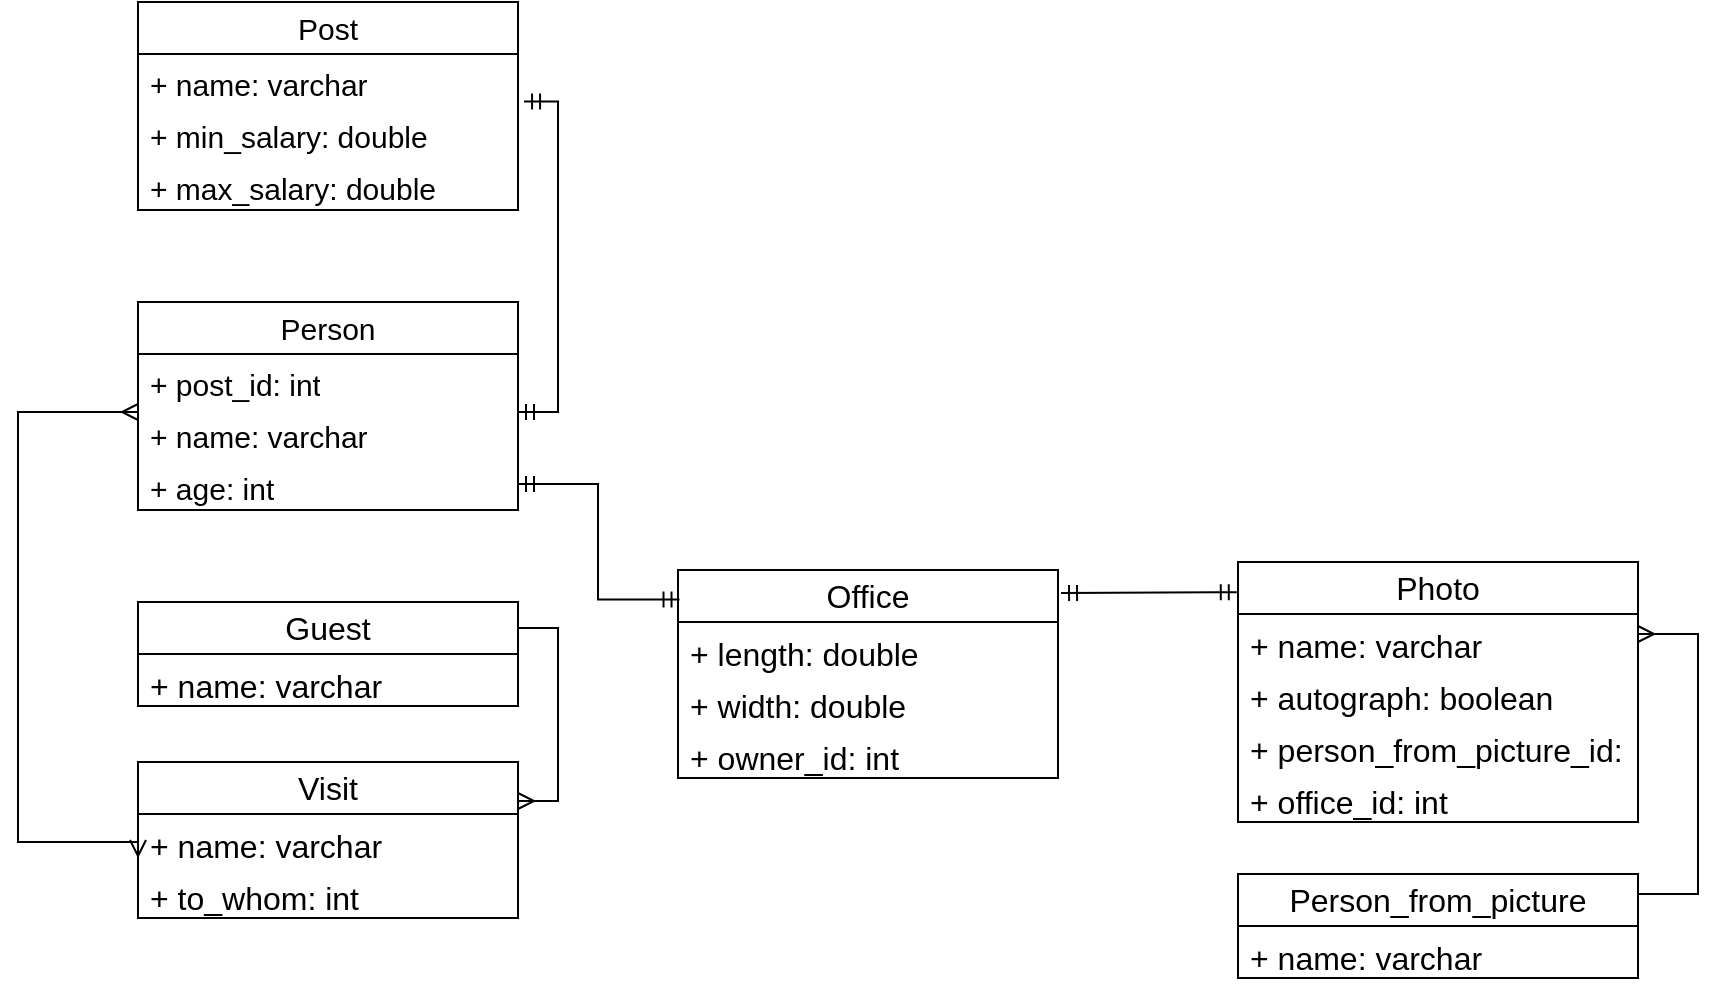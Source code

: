 <mxfile version="22.1.2" type="device">
  <diagram name="Страница — 1" id="XUPWfCdHbt7warhisMEb">
    <mxGraphModel dx="1863" dy="1775" grid="1" gridSize="10" guides="1" tooltips="1" connect="1" arrows="1" fold="1" page="1" pageScale="1" pageWidth="827" pageHeight="1169" math="0" shadow="0">
      <root>
        <mxCell id="0" />
        <mxCell id="1" parent="0" />
        <mxCell id="g8Ps_FsLjWk7M1Un7t9W-95" style="edgeStyle=orthogonalEdgeStyle;rounded=0;orthogonalLoop=1;jettySize=auto;html=1;exitX=0;exitY=0.5;exitDx=0;exitDy=0;entryX=0;entryY=0.5;entryDx=0;entryDy=0;startArrow=ERmany;startFill=0;endArrow=ERmany;endFill=0;" parent="1" target="g8Ps_FsLjWk7M1Un7t9W-117" edge="1">
          <mxGeometry relative="1" as="geometry">
            <Array as="points">
              <mxPoint x="-10" y="135" />
              <mxPoint x="-10" y="350" />
              <mxPoint x="50" y="350" />
            </Array>
            <mxPoint x="50" y="135" as="sourcePoint" />
          </mxGeometry>
        </mxCell>
        <mxCell id="g8Ps_FsLjWk7M1Un7t9W-96" style="edgeStyle=orthogonalEdgeStyle;rounded=0;orthogonalLoop=1;jettySize=auto;html=1;exitX=1;exitY=0.25;exitDx=0;exitDy=0;entryX=1;entryY=0.25;entryDx=0;entryDy=0;endArrow=ERmany;endFill=0;fontSize=16;" parent="1" source="g8Ps_FsLjWk7M1Un7t9W-111" target="g8Ps_FsLjWk7M1Un7t9W-116" edge="1">
          <mxGeometry relative="1" as="geometry">
            <mxPoint x="250" y="325" as="sourcePoint" />
            <mxPoint x="250" y="520" as="targetPoint" />
          </mxGeometry>
        </mxCell>
        <mxCell id="g8Ps_FsLjWk7M1Un7t9W-97" style="edgeStyle=orthogonalEdgeStyle;rounded=0;orthogonalLoop=1;jettySize=auto;html=1;exitX=1;exitY=0.5;exitDx=0;exitDy=0;entryX=0.004;entryY=0.142;entryDx=0;entryDy=0;startArrow=ERmandOne;startFill=0;endArrow=ERmandOne;endFill=0;entryPerimeter=0;" parent="1" source="g8Ps_FsLjWk7M1Un7t9W-108" target="g8Ps_FsLjWk7M1Un7t9W-121" edge="1">
          <mxGeometry relative="1" as="geometry">
            <mxPoint x="220" y="174" as="sourcePoint" />
            <mxPoint x="310" y="388" as="targetPoint" />
          </mxGeometry>
        </mxCell>
        <mxCell id="g8Ps_FsLjWk7M1Un7t9W-98" style="edgeStyle=orthogonalEdgeStyle;rounded=0;orthogonalLoop=1;jettySize=auto;html=1;exitX=1;exitY=0.115;exitDx=0;exitDy=0;entryX=1.016;entryY=-0.085;entryDx=0;entryDy=0;startArrow=ERmandOne;startFill=0;endArrow=ERmandOne;endFill=0;entryPerimeter=0;exitPerimeter=0;fontSize=15;" parent="1" source="g8Ps_FsLjWk7M1Un7t9W-107" target="g8Ps_FsLjWk7M1Un7t9W-103" edge="1">
          <mxGeometry relative="1" as="geometry">
            <mxPoint x="250" y="135" as="sourcePoint" />
            <mxPoint x="250" y="-85" as="targetPoint" />
          </mxGeometry>
        </mxCell>
        <mxCell id="g8Ps_FsLjWk7M1Un7t9W-99" style="edgeStyle=orthogonalEdgeStyle;rounded=0;orthogonalLoop=1;jettySize=auto;html=1;exitX=1;exitY=0.5;exitDx=0;exitDy=0;entryX=1;entryY=0.5;entryDx=0;entryDy=0;endArrow=ERmany;endFill=0;fontSize=16;" parent="1" edge="1">
          <mxGeometry relative="1" as="geometry">
            <mxPoint x="800" y="376" as="sourcePoint" />
            <mxPoint x="800" y="246" as="targetPoint" />
            <Array as="points">
              <mxPoint x="830" y="376" />
              <mxPoint x="830" y="246" />
            </Array>
          </mxGeometry>
        </mxCell>
        <mxCell id="g8Ps_FsLjWk7M1Un7t9W-100" style="edgeStyle=orthogonalEdgeStyle;rounded=0;orthogonalLoop=1;jettySize=auto;html=1;entryX=1.008;entryY=0.111;entryDx=0;entryDy=0;startArrow=ERmandOne;startFill=0;endArrow=ERmandOne;endFill=0;entryPerimeter=0;exitX=-0.003;exitY=0.116;exitDx=0;exitDy=0;exitPerimeter=0;fontSize=16;" parent="1" source="g8Ps_FsLjWk7M1Un7t9W-126" target="g8Ps_FsLjWk7M1Un7t9W-121" edge="1">
          <mxGeometry relative="1" as="geometry">
            <mxPoint x="660" y="366" as="sourcePoint" />
            <mxPoint x="410.0" y="406.004" as="targetPoint" />
            <Array as="points">
              <mxPoint x="589" y="226" />
            </Array>
          </mxGeometry>
        </mxCell>
        <mxCell id="g8Ps_FsLjWk7M1Un7t9W-101" value="Post" style="swimlane;fontStyle=0;childLayout=stackLayout;horizontal=1;startSize=26;fillColor=none;horizontalStack=0;resizeParent=1;resizeParentMax=0;resizeLast=0;collapsible=1;marginBottom=0;whiteSpace=wrap;html=1;fontSize=15;" parent="1" vertex="1">
          <mxGeometry x="50" y="-70" width="190" height="104" as="geometry" />
        </mxCell>
        <mxCell id="g8Ps_FsLjWk7M1Un7t9W-102" value="+ name: varchar" style="text;strokeColor=none;fillColor=none;align=left;verticalAlign=top;spacingLeft=4;spacingRight=4;overflow=hidden;rotatable=0;points=[[0,0.5],[1,0.5]];portConstraint=eastwest;whiteSpace=wrap;html=1;fontSize=15;" parent="g8Ps_FsLjWk7M1Un7t9W-101" vertex="1">
          <mxGeometry y="26" width="190" height="26" as="geometry" />
        </mxCell>
        <mxCell id="g8Ps_FsLjWk7M1Un7t9W-103" value="+ min_salary: double" style="text;strokeColor=none;fillColor=none;align=left;verticalAlign=top;spacingLeft=4;spacingRight=4;overflow=hidden;rotatable=0;points=[[0,0.5],[1,0.5]];portConstraint=eastwest;whiteSpace=wrap;html=1;fontSize=15;" parent="g8Ps_FsLjWk7M1Un7t9W-101" vertex="1">
          <mxGeometry y="52" width="190" height="26" as="geometry" />
        </mxCell>
        <mxCell id="g8Ps_FsLjWk7M1Un7t9W-104" value="+ max_salary: double" style="text;strokeColor=none;fillColor=none;align=left;verticalAlign=top;spacingLeft=4;spacingRight=4;overflow=hidden;rotatable=0;points=[[0,0.5],[1,0.5]];portConstraint=eastwest;whiteSpace=wrap;html=1;fontSize=15;" parent="g8Ps_FsLjWk7M1Un7t9W-101" vertex="1">
          <mxGeometry y="78" width="190" height="26" as="geometry" />
        </mxCell>
        <mxCell id="g8Ps_FsLjWk7M1Un7t9W-105" value="Person" style="swimlane;fontStyle=0;childLayout=stackLayout;horizontal=1;startSize=26;fillColor=none;horizontalStack=0;resizeParent=1;resizeParentMax=0;resizeLast=0;collapsible=1;marginBottom=0;whiteSpace=wrap;html=1;fontSize=15;" parent="1" vertex="1">
          <mxGeometry x="50" y="80" width="190" height="104" as="geometry" />
        </mxCell>
        <mxCell id="g8Ps_FsLjWk7M1Un7t9W-106" value="+ post_id: int" style="text;strokeColor=none;fillColor=none;align=left;verticalAlign=top;spacingLeft=4;spacingRight=4;overflow=hidden;rotatable=0;points=[[0,0.5],[1,0.5]];portConstraint=eastwest;whiteSpace=wrap;html=1;fontSize=15;" parent="g8Ps_FsLjWk7M1Un7t9W-105" vertex="1">
          <mxGeometry y="26" width="190" height="26" as="geometry" />
        </mxCell>
        <mxCell id="g8Ps_FsLjWk7M1Un7t9W-107" value="+ name: varchar" style="text;strokeColor=none;fillColor=none;align=left;verticalAlign=top;spacingLeft=4;spacingRight=4;overflow=hidden;rotatable=0;points=[[0,0.5],[1,0.5]];portConstraint=eastwest;whiteSpace=wrap;html=1;fontSize=15;" parent="g8Ps_FsLjWk7M1Un7t9W-105" vertex="1">
          <mxGeometry y="52" width="190" height="26" as="geometry" />
        </mxCell>
        <mxCell id="g8Ps_FsLjWk7M1Un7t9W-108" value="+ age: int" style="text;strokeColor=none;fillColor=none;align=left;verticalAlign=top;spacingLeft=4;spacingRight=4;overflow=hidden;rotatable=0;points=[[0,0.5],[1,0.5]];portConstraint=eastwest;whiteSpace=wrap;html=1;fontSize=15;" parent="g8Ps_FsLjWk7M1Un7t9W-105" vertex="1">
          <mxGeometry y="78" width="190" height="26" as="geometry" />
        </mxCell>
        <mxCell id="g8Ps_FsLjWk7M1Un7t9W-111" value="Guest" style="swimlane;fontStyle=0;childLayout=stackLayout;horizontal=1;startSize=26;fillColor=none;horizontalStack=0;resizeParent=1;resizeParentMax=0;resizeLast=0;collapsible=1;marginBottom=0;whiteSpace=wrap;html=1;fontSize=16;" parent="1" vertex="1">
          <mxGeometry x="50" y="230" width="190" height="52" as="geometry" />
        </mxCell>
        <mxCell id="g8Ps_FsLjWk7M1Un7t9W-112" value="+ name: varchar" style="text;strokeColor=none;fillColor=none;align=left;verticalAlign=top;spacingLeft=4;spacingRight=4;overflow=hidden;rotatable=0;points=[[0,0.5],[1,0.5]];portConstraint=eastwest;whiteSpace=wrap;html=1;fontSize=16;" parent="g8Ps_FsLjWk7M1Un7t9W-111" vertex="1">
          <mxGeometry y="26" width="190" height="26" as="geometry" />
        </mxCell>
        <mxCell id="g8Ps_FsLjWk7M1Un7t9W-116" value="Visit" style="swimlane;fontStyle=0;childLayout=stackLayout;horizontal=1;startSize=26;fillColor=none;horizontalStack=0;resizeParent=1;resizeParentMax=0;resizeLast=0;collapsible=1;marginBottom=0;whiteSpace=wrap;html=1;fontSize=16;" parent="1" vertex="1">
          <mxGeometry x="50" y="310" width="190" height="78" as="geometry" />
        </mxCell>
        <mxCell id="g8Ps_FsLjWk7M1Un7t9W-117" value="+ name: varchar" style="text;strokeColor=none;fillColor=none;align=left;verticalAlign=top;spacingLeft=4;spacingRight=4;overflow=hidden;rotatable=0;points=[[0,0.5],[1,0.5]];portConstraint=eastwest;whiteSpace=wrap;html=1;fontSize=16;" parent="g8Ps_FsLjWk7M1Un7t9W-116" vertex="1">
          <mxGeometry y="26" width="190" height="26" as="geometry" />
        </mxCell>
        <mxCell id="g8Ps_FsLjWk7M1Un7t9W-118" value="+ to_whom: int" style="text;strokeColor=none;fillColor=none;align=left;verticalAlign=top;spacingLeft=4;spacingRight=4;overflow=hidden;rotatable=0;points=[[0,0.5],[1,0.5]];portConstraint=eastwest;whiteSpace=wrap;html=1;fontSize=16;" parent="g8Ps_FsLjWk7M1Un7t9W-116" vertex="1">
          <mxGeometry y="52" width="190" height="26" as="geometry" />
        </mxCell>
        <mxCell id="g8Ps_FsLjWk7M1Un7t9W-121" value="Office" style="swimlane;fontStyle=0;childLayout=stackLayout;horizontal=1;startSize=26;fillColor=none;horizontalStack=0;resizeParent=1;resizeParentMax=0;resizeLast=0;collapsible=1;marginBottom=0;whiteSpace=wrap;html=1;fontSize=16;" parent="1" vertex="1">
          <mxGeometry x="320" y="214" width="190" height="104" as="geometry" />
        </mxCell>
        <mxCell id="g8Ps_FsLjWk7M1Un7t9W-122" value="+ length: double" style="text;strokeColor=none;fillColor=none;align=left;verticalAlign=top;spacingLeft=4;spacingRight=4;overflow=hidden;rotatable=0;points=[[0,0.5],[1,0.5]];portConstraint=eastwest;whiteSpace=wrap;html=1;fontSize=16;" parent="g8Ps_FsLjWk7M1Un7t9W-121" vertex="1">
          <mxGeometry y="26" width="190" height="26" as="geometry" />
        </mxCell>
        <mxCell id="g8Ps_FsLjWk7M1Un7t9W-123" value="+ width: double" style="text;strokeColor=none;fillColor=none;align=left;verticalAlign=top;spacingLeft=4;spacingRight=4;overflow=hidden;rotatable=0;points=[[0,0.5],[1,0.5]];portConstraint=eastwest;whiteSpace=wrap;html=1;fontSize=16;" parent="g8Ps_FsLjWk7M1Un7t9W-121" vertex="1">
          <mxGeometry y="52" width="190" height="26" as="geometry" />
        </mxCell>
        <mxCell id="g8Ps_FsLjWk7M1Un7t9W-124" value="+ owner_id: int" style="text;strokeColor=none;fillColor=none;align=left;verticalAlign=top;spacingLeft=4;spacingRight=4;overflow=hidden;rotatable=0;points=[[0,0.5],[1,0.5]];portConstraint=eastwest;whiteSpace=wrap;html=1;fontSize=16;" parent="g8Ps_FsLjWk7M1Un7t9W-121" vertex="1">
          <mxGeometry y="78" width="190" height="26" as="geometry" />
        </mxCell>
        <mxCell id="g8Ps_FsLjWk7M1Un7t9W-126" value="Photo" style="swimlane;fontStyle=0;childLayout=stackLayout;horizontal=1;startSize=26;fillColor=none;horizontalStack=0;resizeParent=1;resizeParentMax=0;resizeLast=0;collapsible=1;marginBottom=0;whiteSpace=wrap;html=1;fontSize=16;" parent="1" vertex="1">
          <mxGeometry x="600" y="210" width="200" height="130" as="geometry" />
        </mxCell>
        <mxCell id="g8Ps_FsLjWk7M1Un7t9W-127" value="+ name: varchar" style="text;strokeColor=none;fillColor=none;align=left;verticalAlign=top;spacingLeft=4;spacingRight=4;overflow=hidden;rotatable=0;points=[[0,0.5],[1,0.5]];portConstraint=eastwest;whiteSpace=wrap;html=1;fontSize=16;" parent="g8Ps_FsLjWk7M1Un7t9W-126" vertex="1">
          <mxGeometry y="26" width="200" height="26" as="geometry" />
        </mxCell>
        <mxCell id="g8Ps_FsLjWk7M1Un7t9W-129" value="+ autograph: boolean" style="text;strokeColor=none;fillColor=none;align=left;verticalAlign=top;spacingLeft=4;spacingRight=4;overflow=hidden;rotatable=0;points=[[0,0.5],[1,0.5]];portConstraint=eastwest;whiteSpace=wrap;html=1;fontSize=16;" parent="g8Ps_FsLjWk7M1Un7t9W-126" vertex="1">
          <mxGeometry y="52" width="200" height="26" as="geometry" />
        </mxCell>
        <mxCell id="g8Ps_FsLjWk7M1Un7t9W-128" value="+ person_from_picture_id: int" style="text;strokeColor=none;fillColor=none;align=left;verticalAlign=top;spacingLeft=4;spacingRight=4;overflow=hidden;rotatable=0;points=[[0,0.5],[1,0.5]];portConstraint=eastwest;whiteSpace=wrap;html=1;fontSize=16;" parent="g8Ps_FsLjWk7M1Un7t9W-126" vertex="1">
          <mxGeometry y="78" width="200" height="26" as="geometry" />
        </mxCell>
        <mxCell id="g8Ps_FsLjWk7M1Un7t9W-130" value="+ office_id: int" style="text;strokeColor=none;fillColor=none;align=left;verticalAlign=top;spacingLeft=4;spacingRight=4;overflow=hidden;rotatable=0;points=[[0,0.5],[1,0.5]];portConstraint=eastwest;whiteSpace=wrap;html=1;fontSize=16;" parent="g8Ps_FsLjWk7M1Un7t9W-126" vertex="1">
          <mxGeometry y="104" width="200" height="26" as="geometry" />
        </mxCell>
        <mxCell id="g8Ps_FsLjWk7M1Un7t9W-131" value="Person_from_picture" style="swimlane;fontStyle=0;childLayout=stackLayout;horizontal=1;startSize=26;fillColor=none;horizontalStack=0;resizeParent=1;resizeParentMax=0;resizeLast=0;collapsible=1;marginBottom=0;whiteSpace=wrap;html=1;fontSize=16;" parent="1" vertex="1">
          <mxGeometry x="600" y="366" width="200" height="52" as="geometry" />
        </mxCell>
        <mxCell id="g8Ps_FsLjWk7M1Un7t9W-132" value="+ name: varchar" style="text;strokeColor=none;fillColor=none;align=left;verticalAlign=top;spacingLeft=4;spacingRight=4;overflow=hidden;rotatable=0;points=[[0,0.5],[1,0.5]];portConstraint=eastwest;whiteSpace=wrap;html=1;fontSize=16;" parent="g8Ps_FsLjWk7M1Un7t9W-131" vertex="1">
          <mxGeometry y="26" width="200" height="26" as="geometry" />
        </mxCell>
      </root>
    </mxGraphModel>
  </diagram>
</mxfile>

